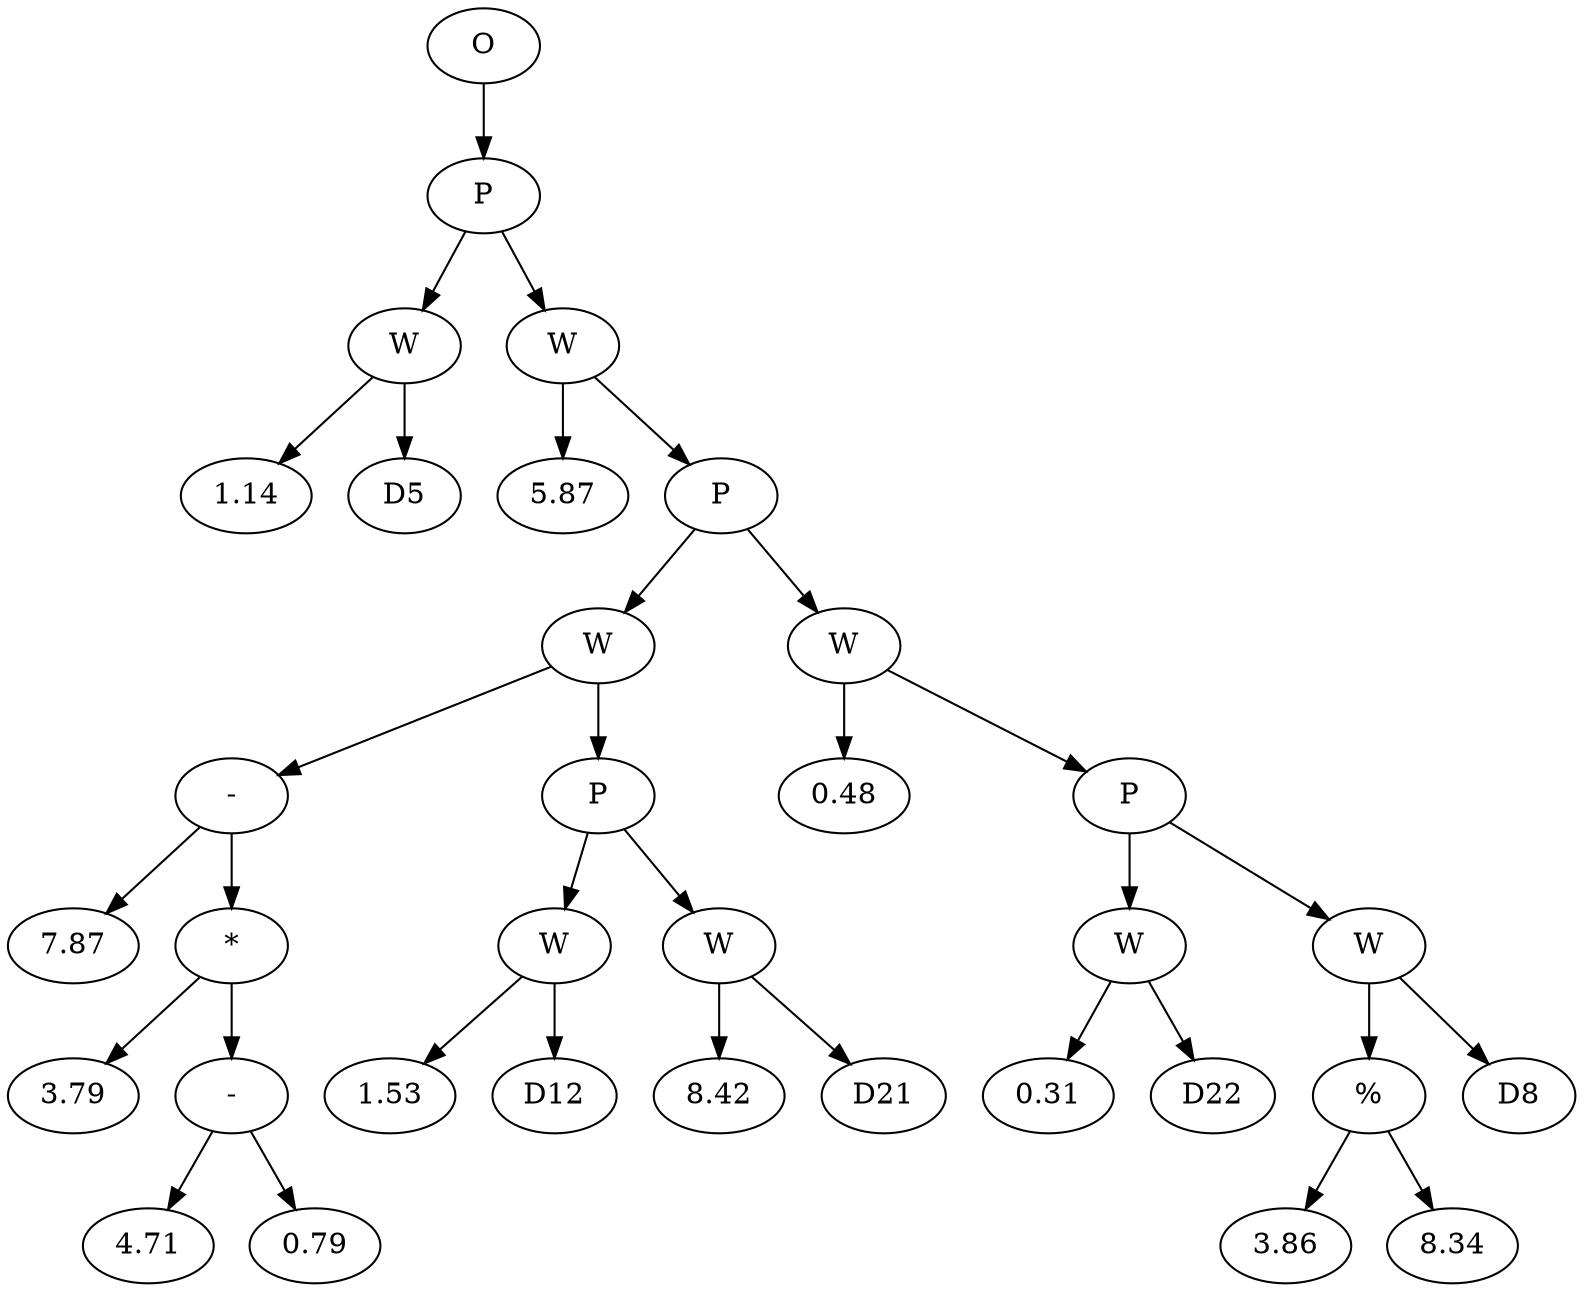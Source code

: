 // Tree
digraph {
	6183567 [label=O]
	6183568 [label=P]
	6183567 -> 6183568
	6183569 [label=W]
	6183568 -> 6183569
	6183570 [label=1.14]
	6183569 -> 6183570
	6183571 [label=D5]
	6183569 -> 6183571
	6183572 [label=W]
	6183568 -> 6183572
	6183573 [label=5.87]
	6183572 -> 6183573
	6183574 [label=P]
	6183572 -> 6183574
	6183575 [label=W]
	6183574 -> 6183575
	6183576 [label="-"]
	6183575 -> 6183576
	6183577 [label=7.87]
	6183576 -> 6183577
	6183578 [label="*"]
	6183576 -> 6183578
	6183579 [label=3.79]
	6183578 -> 6183579
	6183580 [label="-"]
	6183578 -> 6183580
	6183581 [label=4.71]
	6183580 -> 6183581
	6183582 [label=0.79]
	6183580 -> 6183582
	6183583 [label=P]
	6183575 -> 6183583
	6183584 [label=W]
	6183583 -> 6183584
	6183585 [label=1.53]
	6183584 -> 6183585
	6183586 [label=D12]
	6183584 -> 6183586
	6183587 [label=W]
	6183583 -> 6183587
	6183588 [label=8.42]
	6183587 -> 6183588
	6183589 [label=D21]
	6183587 -> 6183589
	6183590 [label=W]
	6183574 -> 6183590
	6183591 [label=0.48]
	6183590 -> 6183591
	6183592 [label=P]
	6183590 -> 6183592
	6183593 [label=W]
	6183592 -> 6183593
	6183594 [label=0.31]
	6183593 -> 6183594
	6183595 [label=D22]
	6183593 -> 6183595
	6183596 [label=W]
	6183592 -> 6183596
	6183597 [label="%"]
	6183596 -> 6183597
	6183598 [label=3.86]
	6183597 -> 6183598
	6183599 [label=8.34]
	6183597 -> 6183599
	6183600 [label=D8]
	6183596 -> 6183600
}
